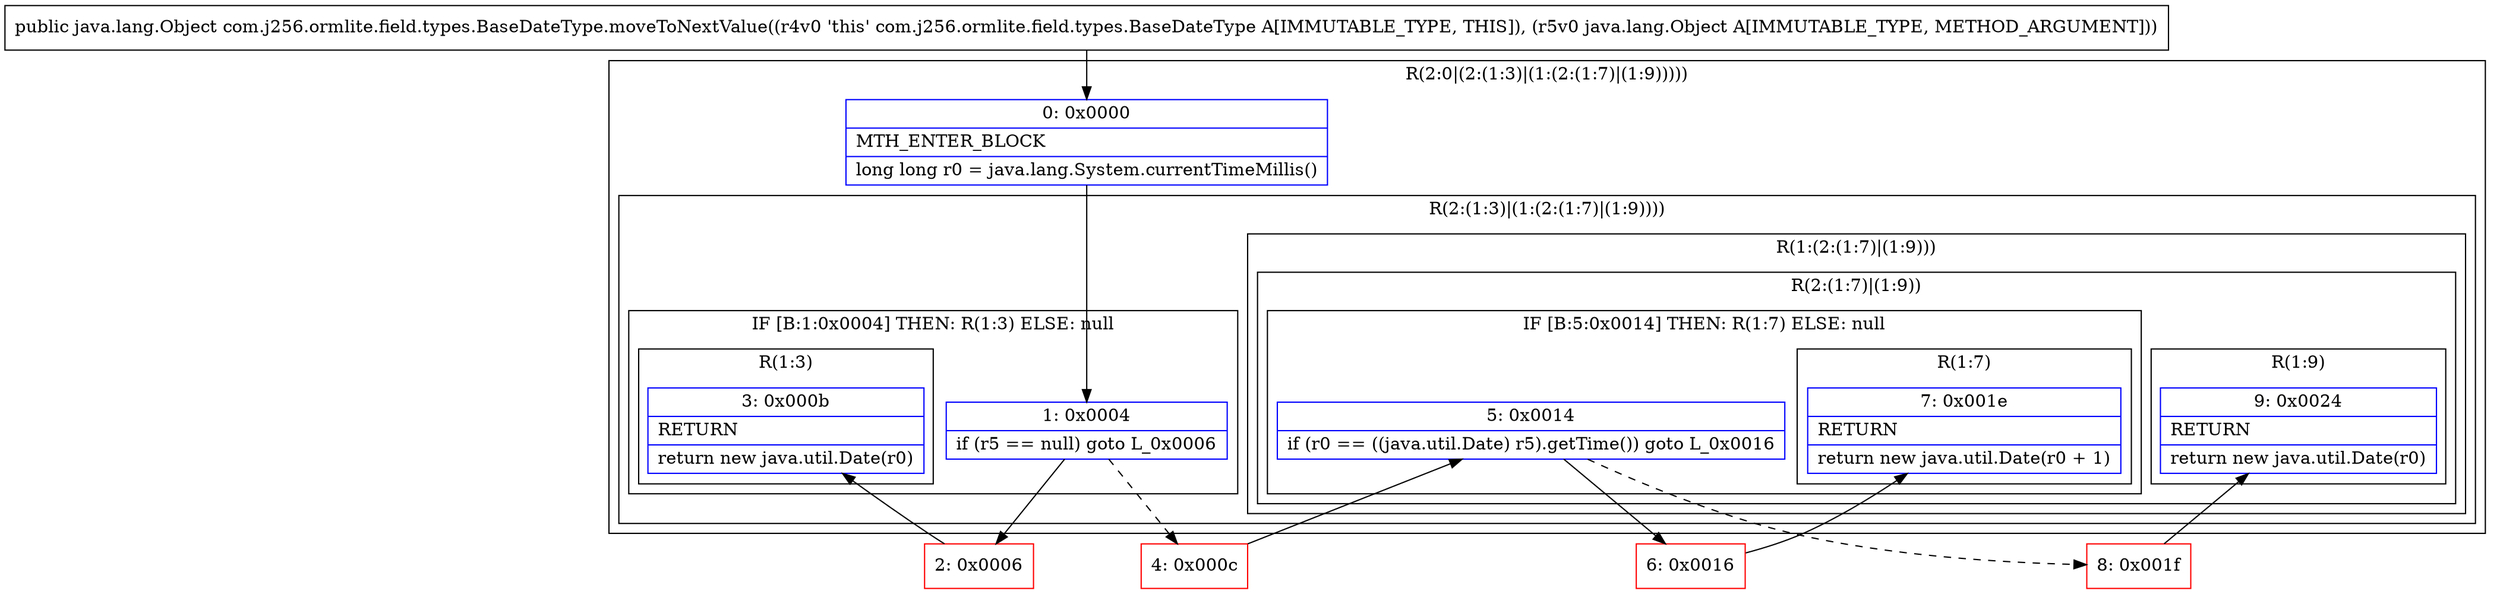 digraph "CFG forcom.j256.ormlite.field.types.BaseDateType.moveToNextValue(Ljava\/lang\/Object;)Ljava\/lang\/Object;" {
subgraph cluster_Region_1431027414 {
label = "R(2:0|(2:(1:3)|(1:(2:(1:7)|(1:9)))))";
node [shape=record,color=blue];
Node_0 [shape=record,label="{0\:\ 0x0000|MTH_ENTER_BLOCK\l|long long r0 = java.lang.System.currentTimeMillis()\l}"];
subgraph cluster_Region_1877072614 {
label = "R(2:(1:3)|(1:(2:(1:7)|(1:9))))";
node [shape=record,color=blue];
subgraph cluster_IfRegion_1231104596 {
label = "IF [B:1:0x0004] THEN: R(1:3) ELSE: null";
node [shape=record,color=blue];
Node_1 [shape=record,label="{1\:\ 0x0004|if (r5 == null) goto L_0x0006\l}"];
subgraph cluster_Region_1291246181 {
label = "R(1:3)";
node [shape=record,color=blue];
Node_3 [shape=record,label="{3\:\ 0x000b|RETURN\l|return new java.util.Date(r0)\l}"];
}
}
subgraph cluster_Region_1603900680 {
label = "R(1:(2:(1:7)|(1:9)))";
node [shape=record,color=blue];
subgraph cluster_Region_1340696703 {
label = "R(2:(1:7)|(1:9))";
node [shape=record,color=blue];
subgraph cluster_IfRegion_736035778 {
label = "IF [B:5:0x0014] THEN: R(1:7) ELSE: null";
node [shape=record,color=blue];
Node_5 [shape=record,label="{5\:\ 0x0014|if (r0 == ((java.util.Date) r5).getTime()) goto L_0x0016\l}"];
subgraph cluster_Region_1938649430 {
label = "R(1:7)";
node [shape=record,color=blue];
Node_7 [shape=record,label="{7\:\ 0x001e|RETURN\l|return new java.util.Date(r0 + 1)\l}"];
}
}
subgraph cluster_Region_2075708671 {
label = "R(1:9)";
node [shape=record,color=blue];
Node_9 [shape=record,label="{9\:\ 0x0024|RETURN\l|return new java.util.Date(r0)\l}"];
}
}
}
}
}
Node_2 [shape=record,color=red,label="{2\:\ 0x0006}"];
Node_4 [shape=record,color=red,label="{4\:\ 0x000c}"];
Node_6 [shape=record,color=red,label="{6\:\ 0x0016}"];
Node_8 [shape=record,color=red,label="{8\:\ 0x001f}"];
MethodNode[shape=record,label="{public java.lang.Object com.j256.ormlite.field.types.BaseDateType.moveToNextValue((r4v0 'this' com.j256.ormlite.field.types.BaseDateType A[IMMUTABLE_TYPE, THIS]), (r5v0 java.lang.Object A[IMMUTABLE_TYPE, METHOD_ARGUMENT])) }"];
MethodNode -> Node_0;
Node_0 -> Node_1;
Node_1 -> Node_2;
Node_1 -> Node_4[style=dashed];
Node_5 -> Node_6;
Node_5 -> Node_8[style=dashed];
Node_2 -> Node_3;
Node_4 -> Node_5;
Node_6 -> Node_7;
Node_8 -> Node_9;
}

